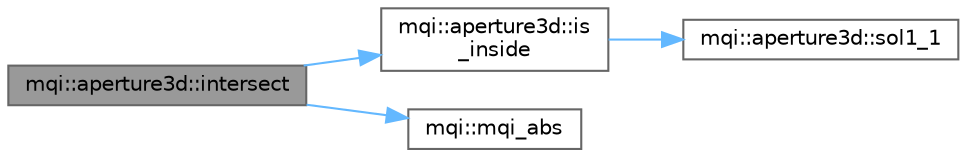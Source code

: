 digraph "mqi::aperture3d::intersect"
{
 // LATEX_PDF_SIZE
  bgcolor="transparent";
  edge [fontname=Helvetica,fontsize=10,labelfontname=Helvetica,labelfontsize=10];
  node [fontname=Helvetica,fontsize=10,shape=box,height=0.2,width=0.4];
  rankdir="LR";
  Node1 [id="Node000001",label="mqi::aperture3d::intersect",height=0.2,width=0.4,color="gray40", fillcolor="grey60", style="filled", fontcolor="black",tooltip="Calculates the intersection of a ray with the aperture grid."];
  Node1 -> Node2 [id="edge1_Node000001_Node000002",color="steelblue1",style="solid",tooltip=" "];
  Node2 [id="Node000002",label="mqi::aperture3d::is\l_inside",height=0.2,width=0.4,color="grey40", fillcolor="white", style="filled",URL="$classmqi_1_1aperture3d.html#a5121aed9cacae9d79b464f26c5cc7ca5",tooltip="Checks if a 3D point is inside any of the aperture openings."];
  Node2 -> Node3 [id="edge2_Node000002_Node000003",color="steelblue1",style="solid",tooltip=" "];
  Node3 [id="Node000003",label="mqi::aperture3d::sol1_1",height=0.2,width=0.4,color="grey40", fillcolor="white", style="filled",URL="$classmqi_1_1aperture3d.html#acb5df7525c418c9c9426ae7546167195",tooltip="Determines if a point is inside a polygon using the ray casting algorithm."];
  Node1 -> Node4 [id="edge3_Node000001_Node000004",color="steelblue1",style="solid",tooltip=" "];
  Node4 [id="Node000004",label="mqi::mqi_abs",height=0.2,width=0.4,color="grey40", fillcolor="white", style="filled",URL="$namespacemqi.html#a984f54d8754349ffce13a4d150076a8b",tooltip="Calculates the absolute value. Wrapper for abs or fabs."];
}
